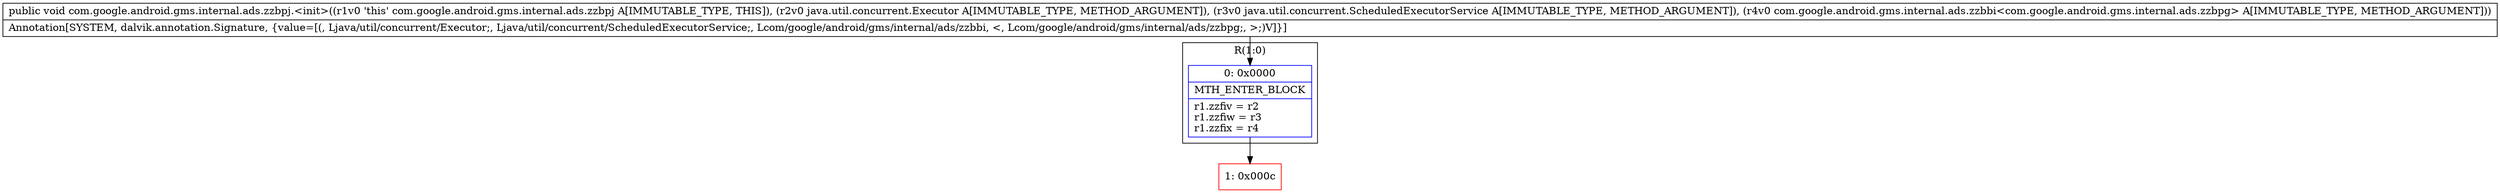 digraph "CFG forcom.google.android.gms.internal.ads.zzbpj.\<init\>(Ljava\/util\/concurrent\/Executor;Ljava\/util\/concurrent\/ScheduledExecutorService;Lcom\/google\/android\/gms\/internal\/ads\/zzbbi;)V" {
subgraph cluster_Region_453454633 {
label = "R(1:0)";
node [shape=record,color=blue];
Node_0 [shape=record,label="{0\:\ 0x0000|MTH_ENTER_BLOCK\l|r1.zzfiv = r2\lr1.zzfiw = r3\lr1.zzfix = r4\l}"];
}
Node_1 [shape=record,color=red,label="{1\:\ 0x000c}"];
MethodNode[shape=record,label="{public void com.google.android.gms.internal.ads.zzbpj.\<init\>((r1v0 'this' com.google.android.gms.internal.ads.zzbpj A[IMMUTABLE_TYPE, THIS]), (r2v0 java.util.concurrent.Executor A[IMMUTABLE_TYPE, METHOD_ARGUMENT]), (r3v0 java.util.concurrent.ScheduledExecutorService A[IMMUTABLE_TYPE, METHOD_ARGUMENT]), (r4v0 com.google.android.gms.internal.ads.zzbbi\<com.google.android.gms.internal.ads.zzbpg\> A[IMMUTABLE_TYPE, METHOD_ARGUMENT]))  | Annotation[SYSTEM, dalvik.annotation.Signature, \{value=[(, Ljava\/util\/concurrent\/Executor;, Ljava\/util\/concurrent\/ScheduledExecutorService;, Lcom\/google\/android\/gms\/internal\/ads\/zzbbi, \<, Lcom\/google\/android\/gms\/internal\/ads\/zzbpg;, \>;)V]\}]\l}"];
MethodNode -> Node_0;
Node_0 -> Node_1;
}

